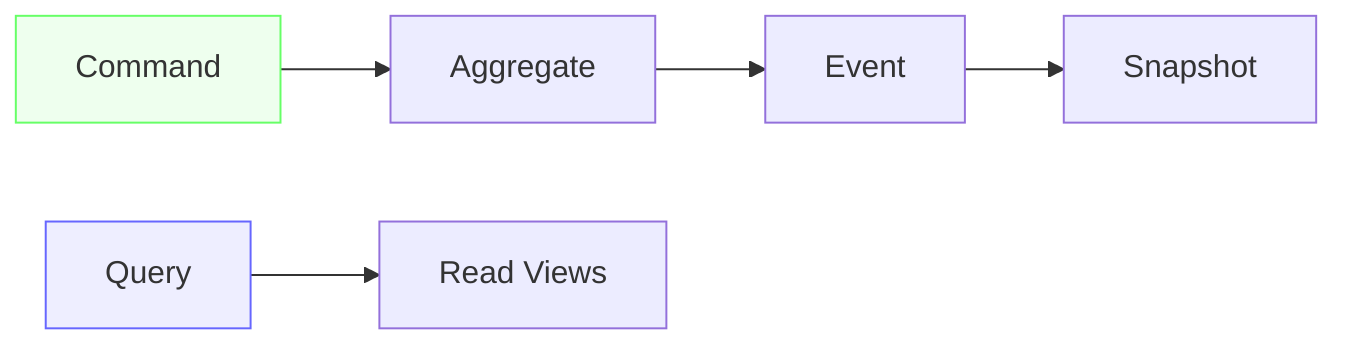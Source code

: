 flowchart LR
  Cmd[Command] --> Agg[Aggregate]
  Agg --> Evt[Event]
  Evt --> Snp[Snapshot]
  Qry[Query] --> View[Read Views]
  style Qry fill:#eef,stroke:#66f
  style Cmd fill:#efe,stroke:#6f6